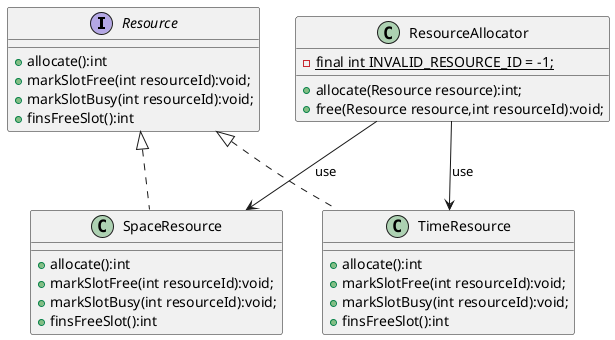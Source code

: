 @startuml OCP
interface Resource
{
       +allocate():int
       +markSlotFree(int resourceId):void;
       +markSlotBusy(int resourceId):void;
       +finsFreeSlot():int
}
class SpaceResource implements Resource
{
       +allocate():int
       +markSlotFree(int resourceId):void;
       +markSlotBusy(int resourceId):void;
       +finsFreeSlot():int
}
class TimeResource implements Resource
{
       +allocate():int
       +markSlotFree(int resourceId):void;
       +markSlotBusy(int resourceId):void;
       +finsFreeSlot():int
}
class ResourceAllocator
{
       +allocate(Resource resource):int;
       +free(Resource resource,int resourceId):void;
       -{static}  final int INVALID_RESOURCE_ID = -1;
}
ResourceAllocator -->SpaceResource:use
ResourceAllocator -->TimeResource:use
@enduml